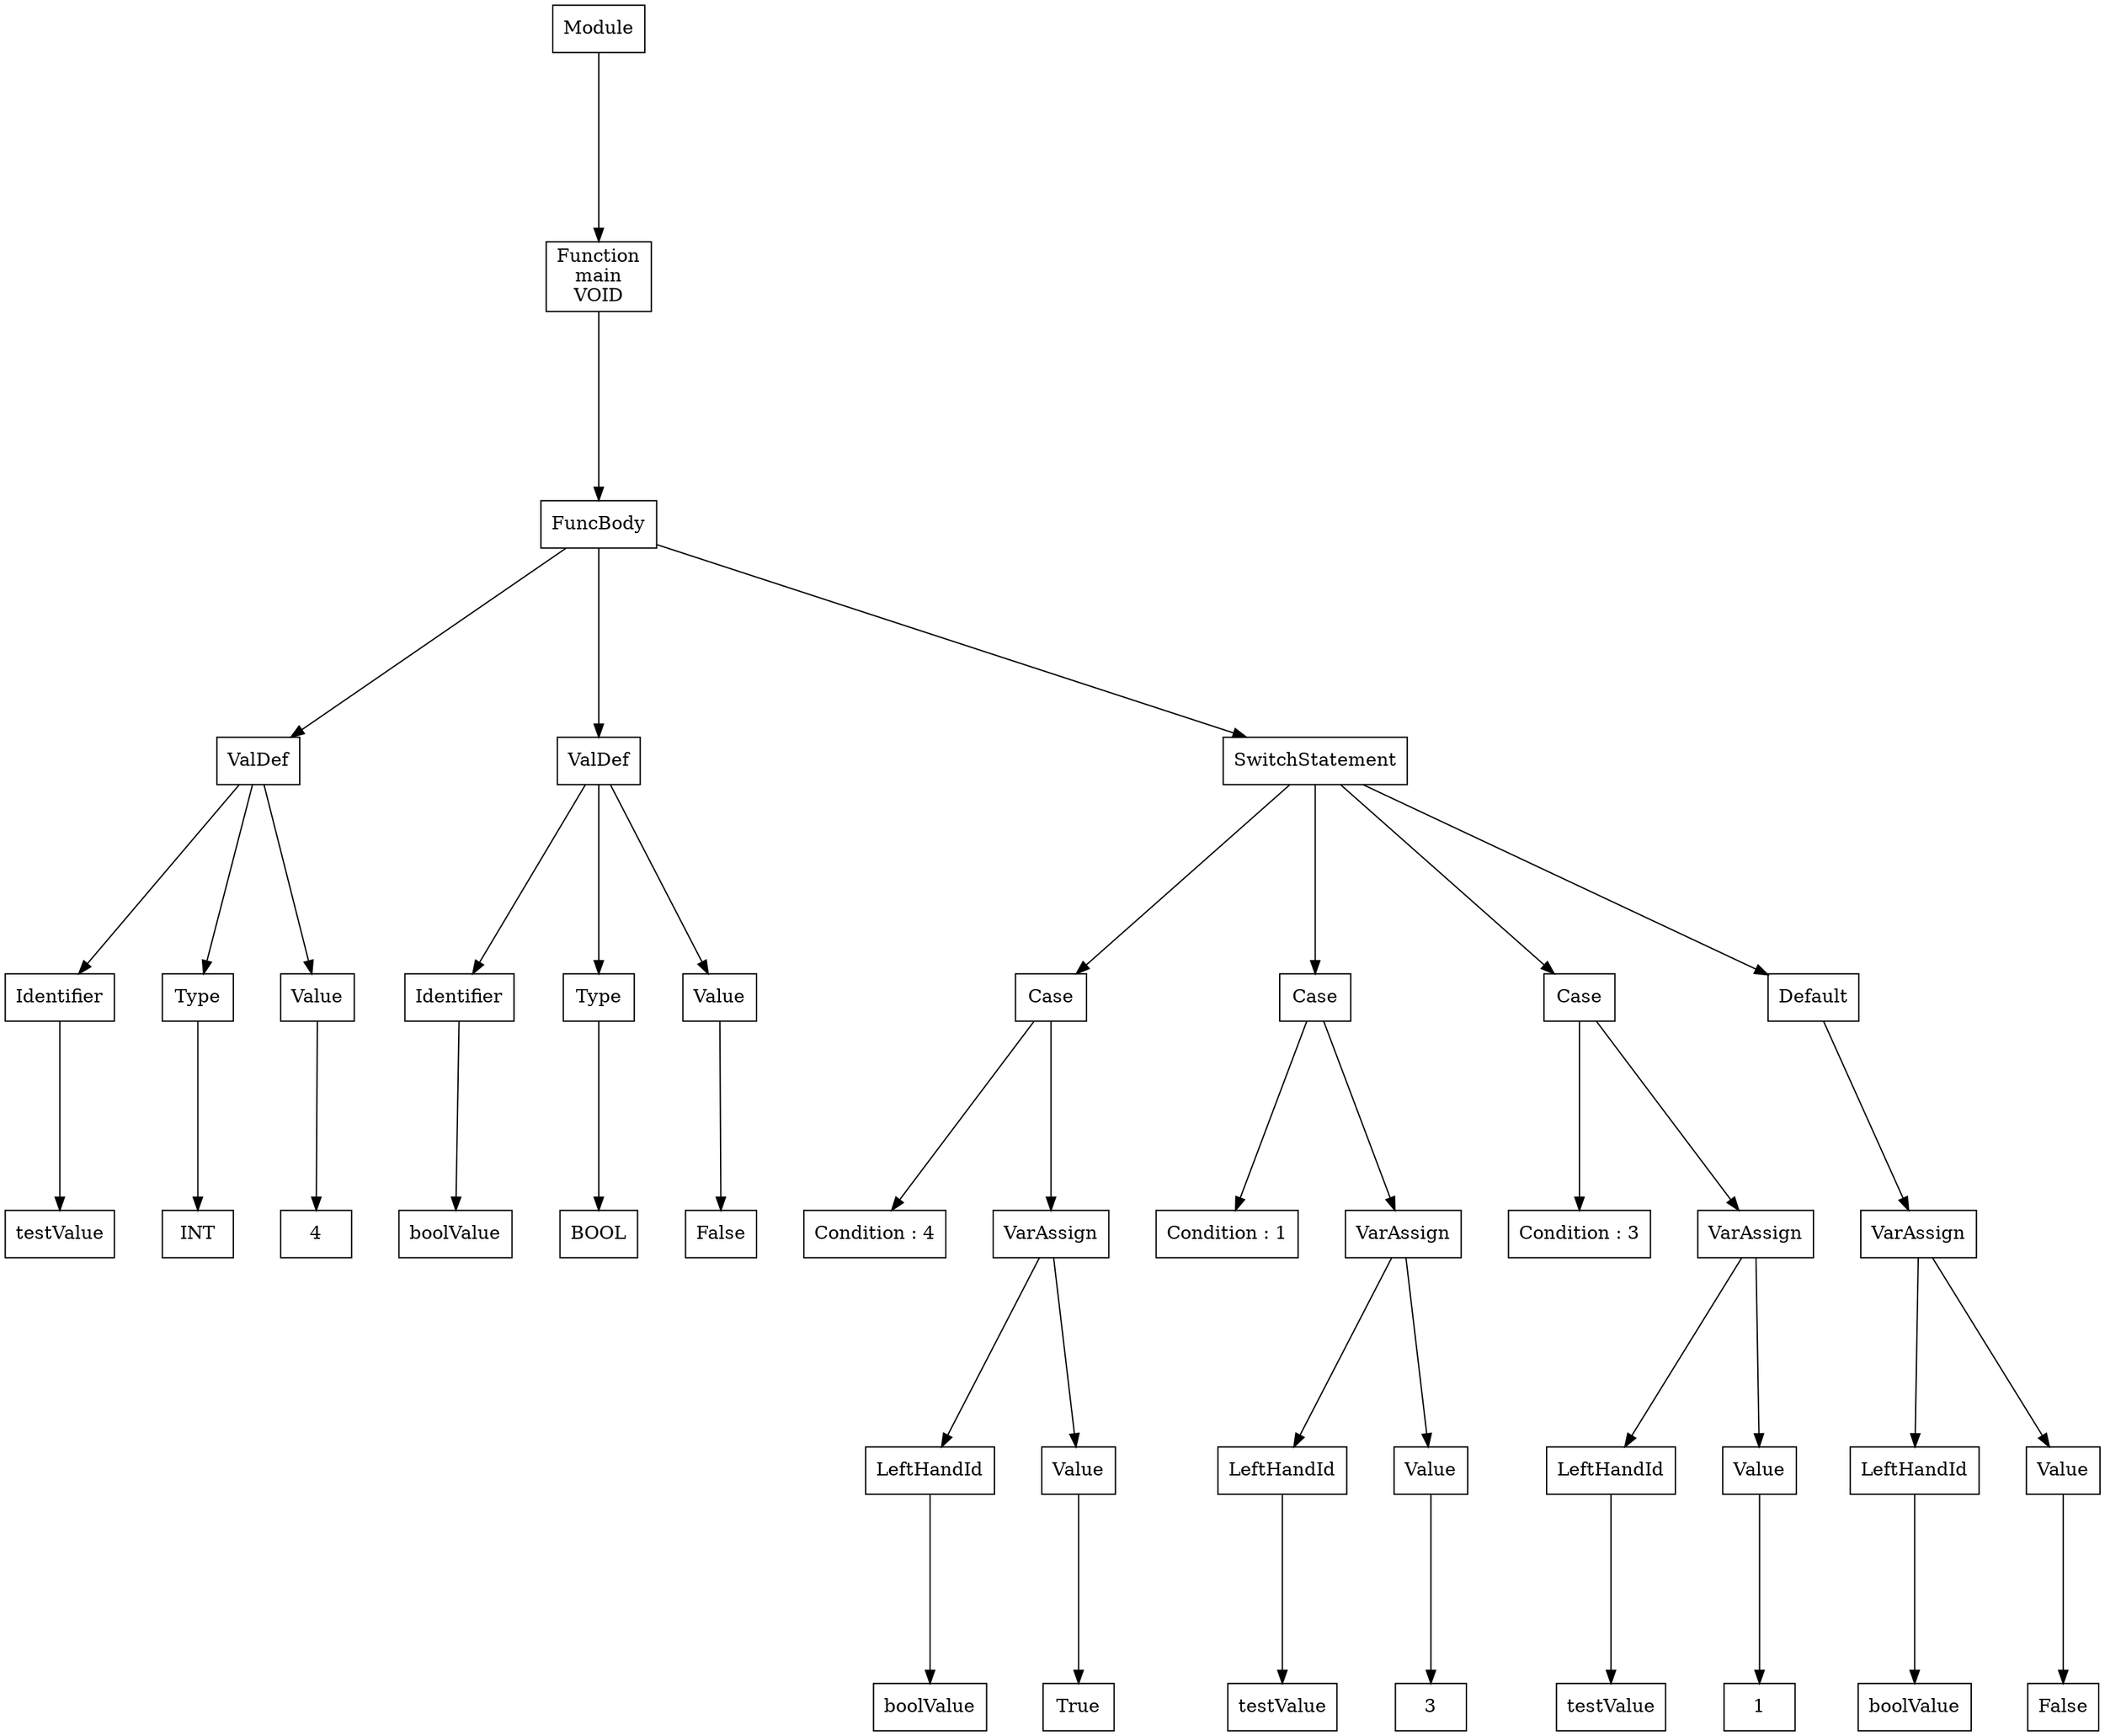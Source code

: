 digraph {
node [shape=box];
graph [ordering="out", overlap = false, nodesep="0.5", ranksep="2"];
node0 [label="Module"];
node1 [label="Function\nmain\nVOID"];
node2 [label="FuncBody"];
node3 [label="ValDef"];
node4 [label="Identifier"];
node5 [label="testValue"];
node6 [label="Type"];
node7 [label="INT"];
node8 [label="Value"];
node9 [label="4"];
node10 [label="ValDef"];
node11 [label="Identifier"];
node12 [label="boolValue"];
node13 [label="Type"];
node14 [label="BOOL"];
node15 [label="Value"];
node16 [label="False"];
node17 [label="SwitchStatement"];
node18 [label="Case"];
node19 [label="Condition : 4"];
node20 [label="VarAssign"];
node21 [label="LeftHandId"];
node22 [label="boolValue"];
node23 [label="Value"];
node24 [label="True"];
node25 [label="Case"];
node26 [label="Condition : 1"];
node27 [label="VarAssign"];
node28 [label="LeftHandId"];
node29 [label="testValue"];
node30 [label="Value"];
node31 [label="3"];
node32 [label="Case"];
node33 [label="Condition : 3"];
node34 [label="VarAssign"];
node35 [label="LeftHandId"];
node36 [label="testValue"];
node37 [label="Value"];
node38 [label="1"];
node39 [label="Default"];
node40 [label="VarAssign"];
node41 [label="LeftHandId"];
node42 [label="boolValue"];
node43 [label="Value"];
node44 [label="False"];
node1 -> node2;
node4 -> node5;
node3 -> node4;
node6 -> node7;
node3 -> node6;
node3 -> node8;
node8 -> node9;
node2 -> node3;
node11 -> node12;
node10 -> node11;
node13 -> node14;
node10 -> node13;
node10 -> node15;
node15 -> node16;
node2 -> node10;
node18 -> node19;
node21 -> node22;
node20 -> node21;
node20 -> node23;
node23 -> node24;
node18 -> node20;
node17 -> node18;
node25 -> node26;
node28 -> node29;
node27 -> node28;
node27 -> node30;
node30 -> node31;
node25 -> node27;
node17 -> node25;
node32 -> node33;
node35 -> node36;
node34 -> node35;
node34 -> node37;
node37 -> node38;
node32 -> node34;
node17 -> node32;
node41 -> node42;
node40 -> node41;
node40 -> node43;
node43 -> node44;
node39 -> node40;
node17 -> node39;
node2 -> node17;
node0 -> node1;
}
